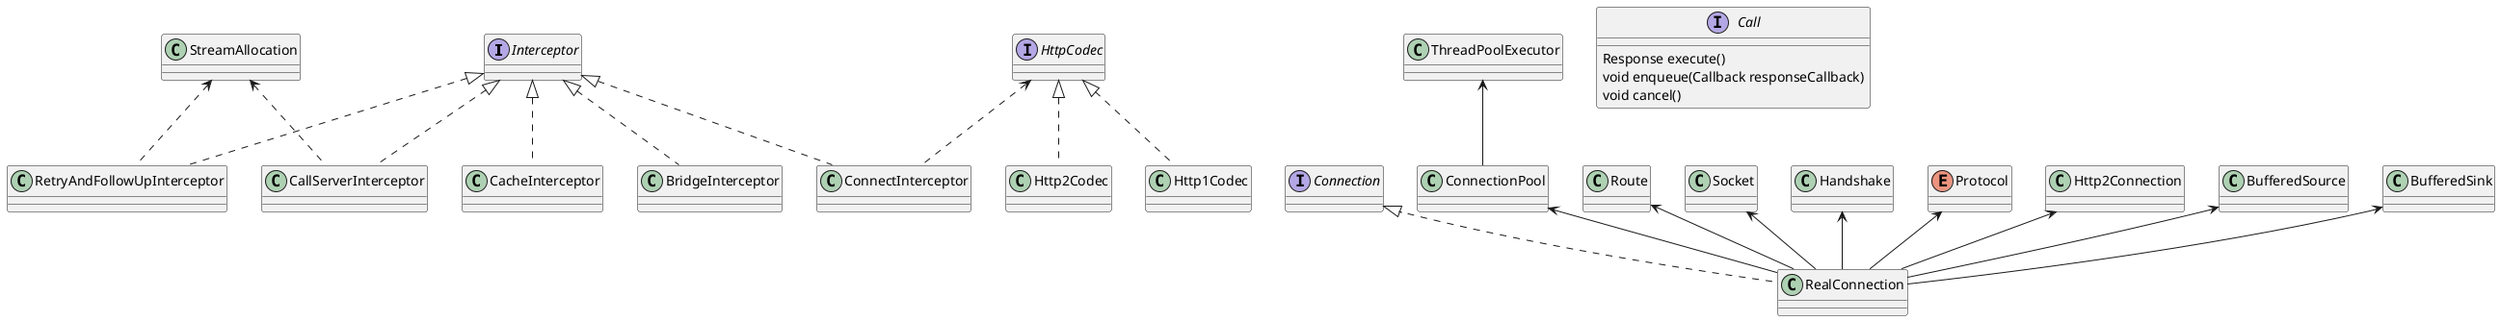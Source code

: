 @startuml okhttp

interface Interceptor

'最后一个拦截器，用来执行到服务端的网络请求'
class CallServerInterceptor {

}

Interceptor <|.. CallServerInterceptor

'协调Connections、Streams、Calls的关系'
class StreamAllocation

StreamAllocation <..CallServerInterceptor

'HTTP, HTTPS, 或 HTTPS+HTTP/2的socket和数据流'
interface Connection

'真实的数据连接'
class RealConnection {

}

Connection <|.. RealConnection
ThreadPoolExecutor <-- ConnectionPool
ConnectionPool <-- RealConnection
'连接用来到达原始服务器的路由'
class Route {

}
Route <-- RealConnection
Socket <-- RealConnection
'TLS握手记录'
class Handshake {

}
Handshake <-- RealConnection
'定义okhttp实现的协议'
enum Protocol
Protocol <-- RealConnection
'连接到远端socket'
class Http2Connection {

}
Http2Connection <-- RealConnection
BufferedSource <-- RealConnection
BufferedSink <-- RealConnection

'应用代码和网络代码转换桥，将用户request转换成网络request，将网络reponse转换为用户response'
class BridgeInterceptor{

}
Interceptor <|.. BridgeInterceptor
'从失败中恢复，如果有必要的话进行重定向，其中创建了StreamAllocation'
class RetryAndFollowUpInterceptor {

}
StreamAllocation <.. RetryAndFollowUpInterceptor
Interceptor <|.. RetryAndFollowUpInterceptor
'打开一个到目标server的连接，streamAllocation.newStream生成HttpCodec和RealConnection'
class ConnectInterceptor
'encode request, decode response'
interface HttpCodec
HttpCodec <|.. Http1Codec
HttpCodec <|.. Http2Codec
HttpCodec <.. ConnectInterceptor
Interceptor <|.. ConnectInterceptor
''
class CacheInterceptor {

}
Interceptor <|.. CacheInterceptor



'表示准备执行的请求'
interface Call {
    Response execute()
    void enqueue(Callback responseCallback)
    void cancel()
}



@enduml